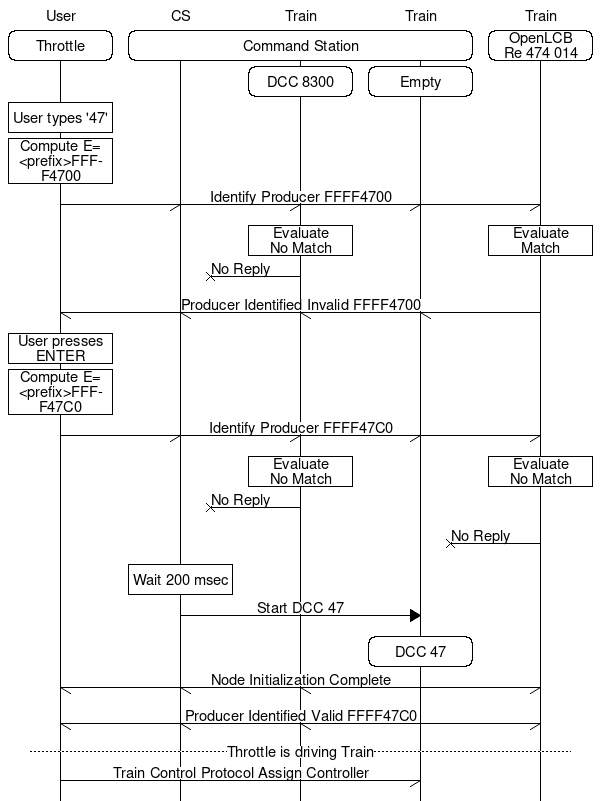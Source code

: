 # MSC for Train Search Protocol Allocate flow
msc {

  sp [label="User"],
  cs [label="CS"],
  t1 [label="Train"], t2 [label="Train"], t3 [label="Train"];

  sp rbox sp [label="Throttle"],
  cs rbox t2 [label="Command Station"],
  t3 rbox t3 [label="OpenLCB\nRe 474 014"];

  t1 rbox t1 [label="DCC 8300"],
  t2 rbox t2 [label="Empty"];

  sp box sp [label="User types '47'"];

  sp box sp [label="Compute E=\n<prefix>FFFF4700"];

  sp->* [label="Identify Producer FFFF4700"];

  t1 box t1 [label="Evaluate\nNo Match"],
  t3 box t3 [label="Evaluate\nMatch"];

  cs x- t1 [label="No Reply"];
  *<-t3 [label="Producer Identified Invalid FFFF4700"];

  sp box sp [label="User presses ENTER"];
  sp box sp [label="Compute E=\n<prefix>FFFF47C0"];

  sp->* [label="Identify Producer FFFF47C0"];

  t1 box t1 [label="Evaluate\nNo Match"],
  t3 box t3 [label="Evaluate\nNo Match"];

  cs x- t1 [label="No Reply"];
  t2 x- t3 [label="No Reply"];

  cs box cs [label="Wait 200 msec"];

  cs => t2 [label="Start DCC 47"];

  t2 rbox t2 [label="DCC 47"];

  * <-t2 [label="Node Initialization Complete"];
  * <-t2 [label="Producer Identified Valid FFFF47C0"];

  --- [label="Throttle is driving Train"];

  sp -> t2 [label="Train Control Protocol Assign Controller"];
  
}
